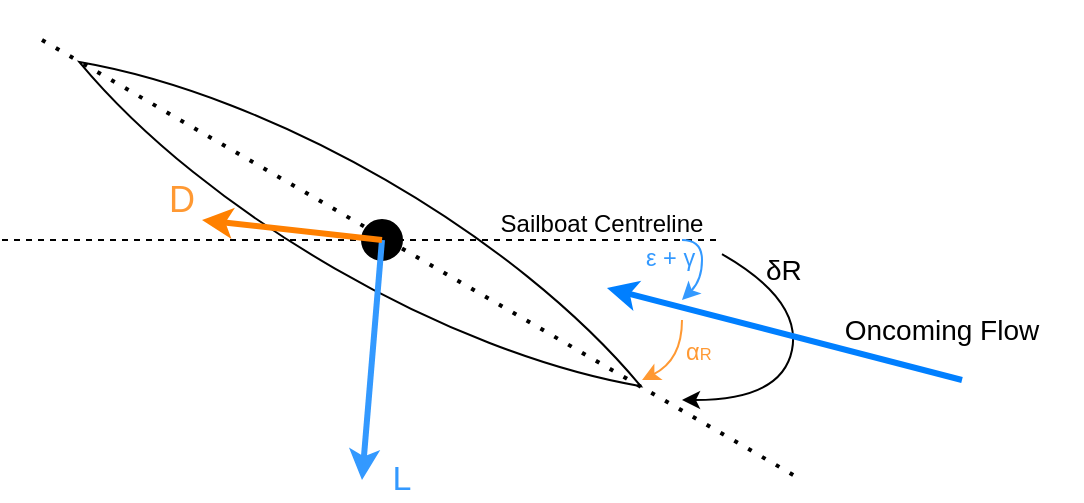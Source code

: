 <mxfile version="20.8.16" type="device"><diagram name="Page-1" id="Xcdp0rtxMRGt3aqugzL1"><mxGraphModel dx="683" dy="368" grid="1" gridSize="10" guides="1" tooltips="1" connect="1" arrows="1" fold="1" page="1" pageScale="1" pageWidth="827" pageHeight="1169" math="0" shadow="0"><root><mxCell id="0"/><mxCell id="1" parent="0"/><mxCell id="KQPVWPSnykMrqqHVs_Qz-1" value="" style="whiteSpace=wrap;html=1;shape=mxgraph.basic.pointed_oval;rotation=120;" vertex="1" parent="1"><mxGeometry x="345" y="190" width="68.07" height="324.1" as="geometry"/></mxCell><mxCell id="KQPVWPSnykMrqqHVs_Qz-2" value="" style="endArrow=none;dashed=1;html=1;rounded=0;" edge="1" parent="1"><mxGeometry width="50" height="50" relative="1" as="geometry"><mxPoint x="200" y="360" as="sourcePoint"/><mxPoint x="560" y="360" as="targetPoint"/></mxGeometry></mxCell><mxCell id="KQPVWPSnykMrqqHVs_Qz-3" value="" style="ellipse;whiteSpace=wrap;html=1;aspect=fixed;fillColor=#000000;" vertex="1" parent="1"><mxGeometry x="380" y="350" width="20" height="20" as="geometry"/></mxCell><mxCell id="KQPVWPSnykMrqqHVs_Qz-4" value="" style="endArrow=none;dashed=1;html=1;dashPattern=1 3;strokeWidth=2;rounded=0;" edge="1" parent="1"><mxGeometry width="50" height="50" relative="1" as="geometry"><mxPoint x="220" y="260" as="sourcePoint"/><mxPoint x="600" y="480" as="targetPoint"/></mxGeometry></mxCell><mxCell id="KQPVWPSnykMrqqHVs_Qz-5" value="Sailboat Centreline" style="text;strokeColor=none;align=center;fillColor=none;html=1;verticalAlign=middle;whiteSpace=wrap;rounded=0;" vertex="1" parent="1"><mxGeometry x="440" y="337.05" width="120" height="30" as="geometry"/></mxCell><mxCell id="KQPVWPSnykMrqqHVs_Qz-7" value="" style="curved=1;endArrow=classic;html=1;rounded=0;entryX=1;entryY=1;entryDx=0;entryDy=0;exitX=1;exitY=1;exitDx=0;exitDy=0;" edge="1" parent="1" source="KQPVWPSnykMrqqHVs_Qz-5"><mxGeometry width="50" height="50" relative="1" as="geometry"><mxPoint x="570" y="380" as="sourcePoint"/><mxPoint x="540" y="440" as="targetPoint"/><Array as="points"><mxPoint x="600" y="390"/><mxPoint x="590" y="440"/></Array></mxGeometry></mxCell><mxCell id="KQPVWPSnykMrqqHVs_Qz-8" value="&lt;font style=&quot;font-size: 14px;&quot;&gt;&lt;span dir=&quot;ltr&quot; role=&quot;presentation&quot; style=&quot;left: 299.809px; top: 729.392px; font-family: sans-serif;&quot;&gt;δ&lt;/span&gt;&lt;span dir=&quot;ltr&quot; role=&quot;presentation&quot; style=&quot;left: 305.041px; top: 733.865px; font-family: sans-serif;&quot;&gt;R&lt;/span&gt;&lt;/font&gt;&lt;span dir=&quot;ltr&quot; role=&quot;presentation&quot; style=&quot;left: 312.132px; top: 733.865px; font-size: 8.24px; font-family: sans-serif;&quot;&gt; &lt;/span&gt;&lt;span dir=&quot;ltr&quot; role=&quot;presentation&quot; style=&quot;left: 315.378px; top: 729.392px; font-size: 11.771px; font-family: sans-serif;&quot;&gt;&lt;/span&gt;" style="text;whiteSpace=wrap;html=1;" vertex="1" parent="1"><mxGeometry x="580" y="360" width="20" height="30" as="geometry"/></mxCell><mxCell id="KQPVWPSnykMrqqHVs_Qz-9" value="" style="endArrow=classic;html=1;rounded=0;fontSize=14;strokeWidth=3;strokeColor=#007FFF;" edge="1" parent="1" target="KQPVWPSnykMrqqHVs_Qz-1"><mxGeometry width="50" height="50" relative="1" as="geometry"><mxPoint x="680" y="430" as="sourcePoint"/><mxPoint x="520" y="390" as="targetPoint"/></mxGeometry></mxCell><mxCell id="KQPVWPSnykMrqqHVs_Qz-12" value="Oncoming Flow" style="text;strokeColor=none;align=center;fillColor=none;html=1;verticalAlign=middle;whiteSpace=wrap;rounded=0;fontSize=14;" vertex="1" parent="1"><mxGeometry x="600" y="390" width="140" height="30" as="geometry"/></mxCell><mxCell id="KQPVWPSnykMrqqHVs_Qz-15" value="" style="curved=1;endArrow=classic;html=1;rounded=0;strokeColor=#3399FF;" edge="1" parent="1"><mxGeometry width="50" height="50" relative="1" as="geometry"><mxPoint x="540" y="360" as="sourcePoint"/><mxPoint x="540" y="390" as="targetPoint"/><Array as="points"><mxPoint x="550" y="360"/><mxPoint x="550" y="380"/></Array></mxGeometry></mxCell><mxCell id="KQPVWPSnykMrqqHVs_Qz-16" value="&lt;font color=&quot;#ff9933&quot;&gt;&lt;span dir=&quot;ltr&quot; role=&quot;presentation&quot; style=&quot;left: 268.861px; top: 729.392px; font-size: 11.771px; font-family: sans-serif;&quot;&gt;α&lt;/span&gt;&lt;span dir=&quot;ltr&quot; role=&quot;presentation&quot; style=&quot;left: 276.391px; top: 733.865px; font-size: 8.24px; font-family: sans-serif;&quot;&gt;R&lt;/span&gt;&lt;/font&gt;" style="text;whiteSpace=wrap;html=1;fontSize=14;fillColor=none;strokeColor=none;" vertex="1" parent="1"><mxGeometry x="540" y="400" width="20" height="20" as="geometry"/></mxCell><mxCell id="KQPVWPSnykMrqqHVs_Qz-18" value="" style="curved=1;endArrow=classic;html=1;rounded=0;strokeColor=#FF9933;" edge="1" parent="1"><mxGeometry width="50" height="50" relative="1" as="geometry"><mxPoint x="540" y="400" as="sourcePoint"/><mxPoint x="520" y="430" as="targetPoint"/><Array as="points"><mxPoint x="540" y="400"/><mxPoint x="540" y="420"/></Array></mxGeometry></mxCell><mxCell id="KQPVWPSnykMrqqHVs_Qz-19" value="" style="endArrow=classic;html=1;rounded=0;strokeColor=#3399FF;strokeWidth=3;fontSize=14;fontColor=#FF9933;" edge="1" parent="1"><mxGeometry width="50" height="50" relative="1" as="geometry"><mxPoint x="390" y="360" as="sourcePoint"/><mxPoint x="380" y="480" as="targetPoint"/></mxGeometry></mxCell><mxCell id="KQPVWPSnykMrqqHVs_Qz-20" value="" style="endArrow=classic;html=1;rounded=0;strokeColor=#FF8000;strokeWidth=3;fontSize=14;fontColor=#FF9933;" edge="1" parent="1"><mxGeometry width="50" height="50" relative="1" as="geometry"><mxPoint x="390" y="360" as="sourcePoint"/><mxPoint x="300" y="350" as="targetPoint"/></mxGeometry></mxCell><mxCell id="KQPVWPSnykMrqqHVs_Qz-21" value="&lt;font style=&quot;font-size: 18px;&quot;&gt;D&lt;/font&gt;" style="text;strokeColor=none;align=center;fillColor=none;html=1;verticalAlign=middle;whiteSpace=wrap;rounded=0;fontSize=14;fontColor=#FF9933;" vertex="1" parent="1"><mxGeometry x="280" y="330" width="20" height="20" as="geometry"/></mxCell><mxCell id="KQPVWPSnykMrqqHVs_Qz-22" value="&lt;font style=&quot;font-size: 17px;&quot; color=&quot;#3399ff&quot;&gt;L&lt;/font&gt;" style="text;strokeColor=none;align=center;fillColor=none;html=1;verticalAlign=middle;whiteSpace=wrap;rounded=0;fontSize=14;fontColor=#FF9933;" vertex="1" parent="1"><mxGeometry x="390.0" y="470" width="20" height="20" as="geometry"/></mxCell><mxCell id="KQPVWPSnykMrqqHVs_Qz-23" value="&lt;meta charset=&quot;utf-8&quot;&gt;&lt;span dir=&quot;ltr&quot; role=&quot;presentation&quot; style=&quot;left: 378.399px; top: 759.862px; font-size: 11.771px; font-family: sans-serif;&quot;&gt;ε&lt;/span&gt;&lt;span dir=&quot;ltr&quot; role=&quot;presentation&quot; style=&quot;left: 383.177px; top: 759.862px; font-size: 11.771px; font-family: sans-serif;&quot;&gt; &lt;/span&gt;&lt;span dir=&quot;ltr&quot; role=&quot;presentation&quot; style=&quot;left: 385.793px; top: 759.862px; font-size: 11.771px; font-family: sans-serif;&quot;&gt;+&lt;/span&gt;&lt;span dir=&quot;ltr&quot; role=&quot;presentation&quot; style=&quot;left: 394.949px; top: 759.862px; font-size: 11.771px; font-family: sans-serif;&quot;&gt; &lt;/span&gt;&lt;span dir=&quot;ltr&quot; role=&quot;presentation&quot; style=&quot;left: 397.565px; top: 759.862px; font-size: 11.771px; font-family: sans-serif;&quot;&gt;γ&lt;/span&gt;" style="text;whiteSpace=wrap;html=1;fontSize=18;fontColor=#3399FF;" vertex="1" parent="1"><mxGeometry x="520" y="350" width="30" height="10" as="geometry"/></mxCell></root></mxGraphModel></diagram></mxfile>